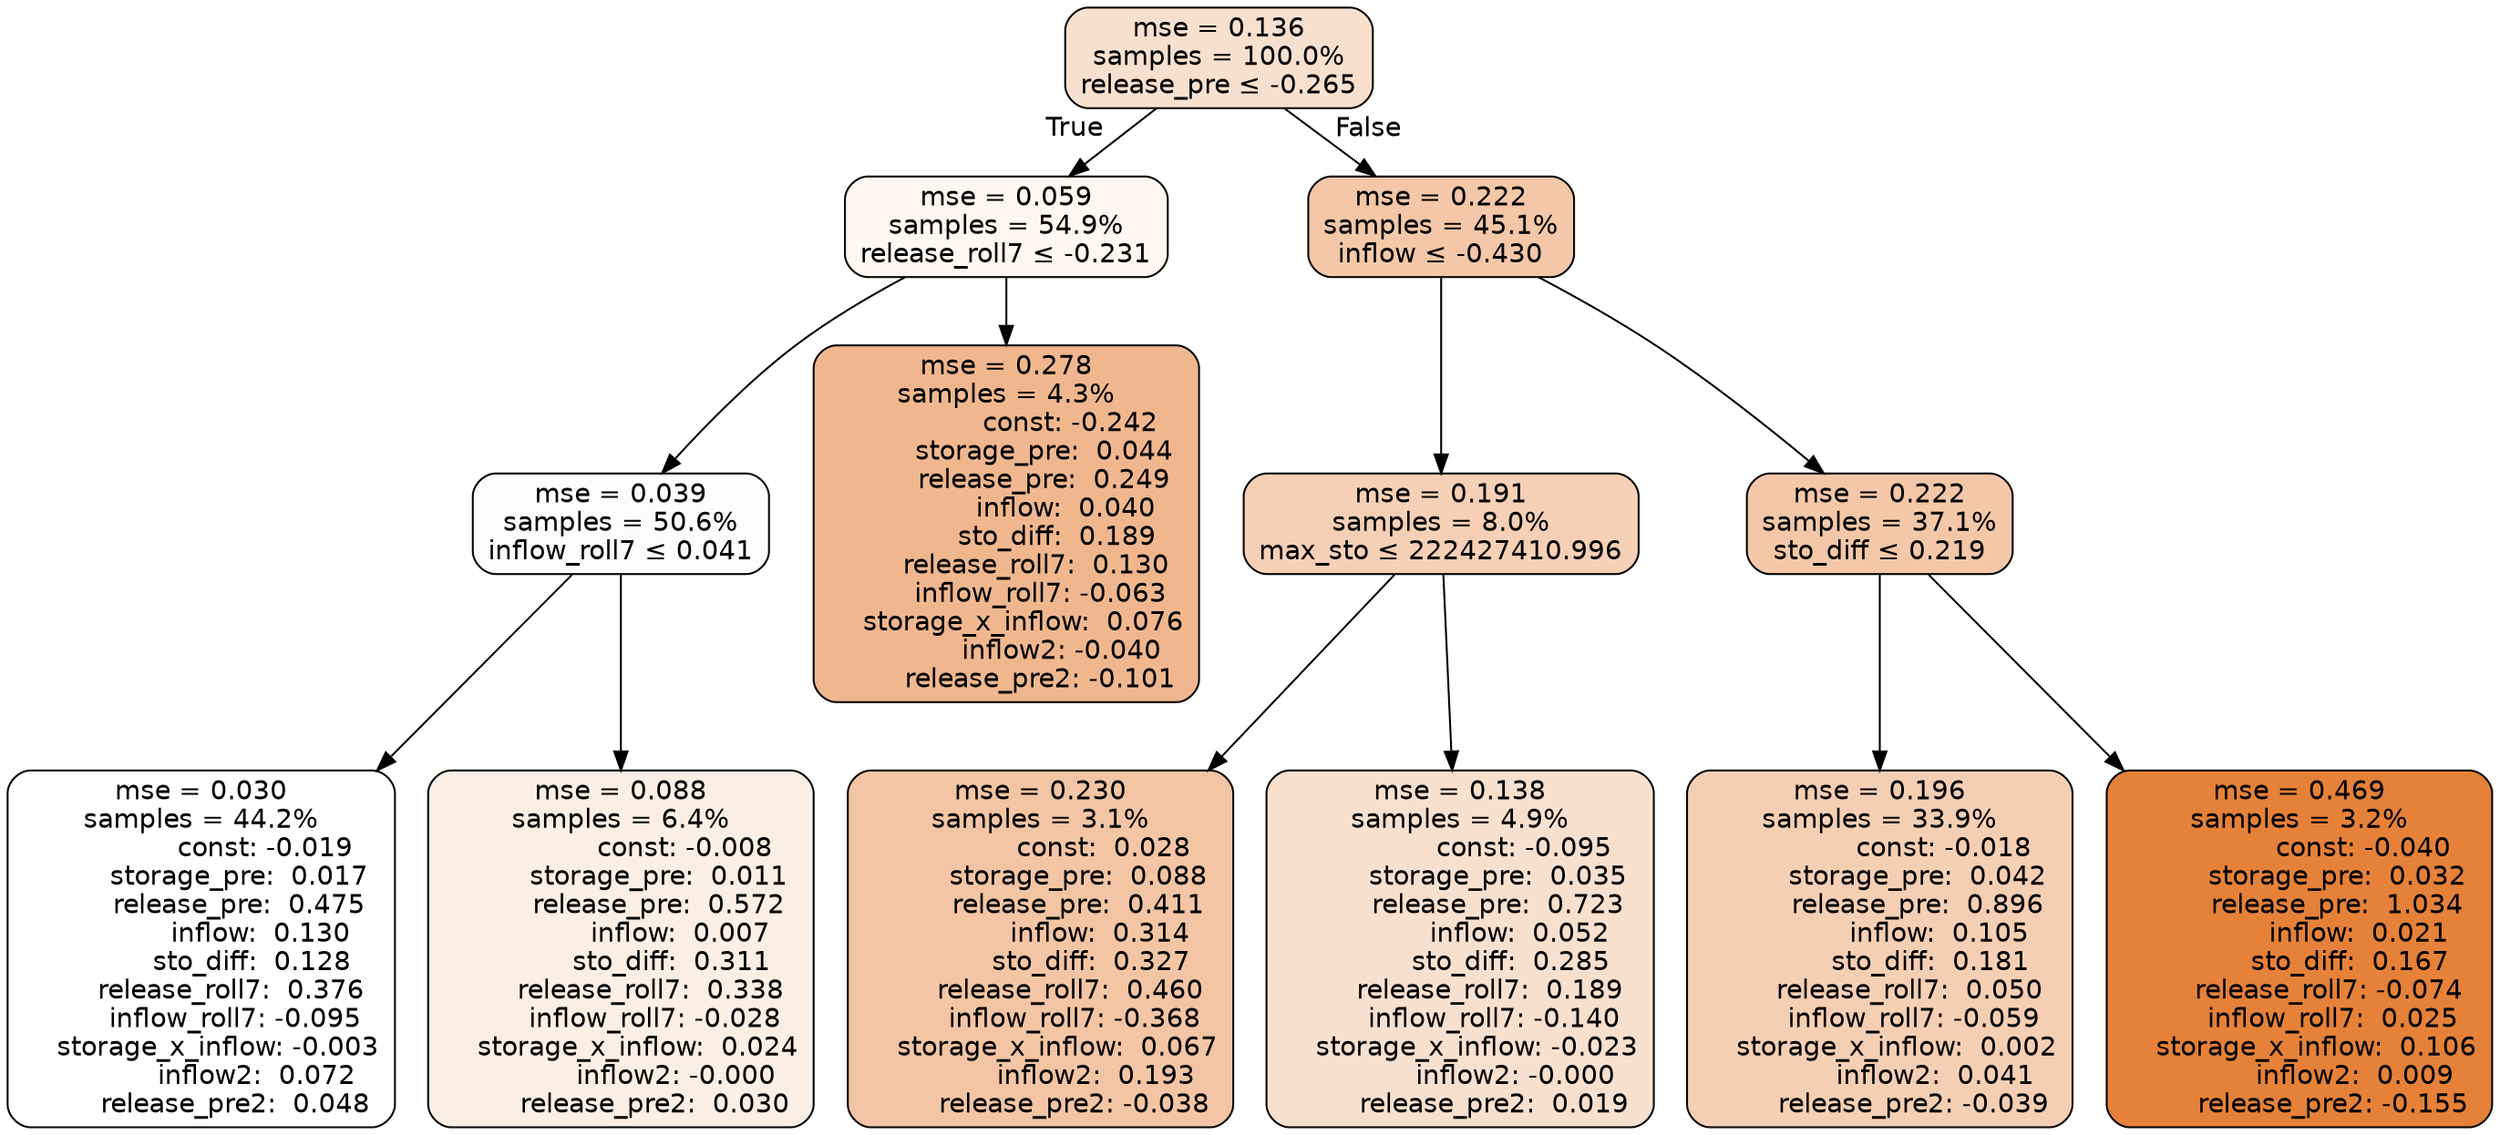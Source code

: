 digraph tree {
bgcolor="transparent"
node [shape=rectangle, style="filled, rounded", color="black", fontname=helvetica] ;
edge [fontname=helvetica] ;
	"0" [label="mse = 0.136
samples = 100.0%
release_pre &le; -0.265", fillcolor="#f8e0cf"]
	"1" [label="mse = 0.059
samples = 54.9%
release_roll7 &le; -0.231", fillcolor="#fdf6f2"]
	"2" [label="mse = 0.039
samples = 50.6%
inflow_roll7 &le; 0.041", fillcolor="#fefcfb"]
	"3" [label="mse = 0.030
samples = 44.2%
               const: -0.019
         storage_pre:  0.017
         release_pre:  0.475
              inflow:  0.130
            sto_diff:  0.128
       release_roll7:  0.376
        inflow_roll7: -0.095
    storage_x_inflow: -0.003
             inflow2:  0.072
        release_pre2:  0.048", fillcolor="#ffffff"]
	"4" [label="mse = 0.088
samples = 6.4%
               const: -0.008
         storage_pre:  0.011
         release_pre:  0.572
              inflow:  0.007
            sto_diff:  0.311
       release_roll7:  0.338
        inflow_roll7: -0.028
    storage_x_inflow:  0.024
             inflow2: -0.000
        release_pre2:  0.030", fillcolor="#fbeee4"]
	"5" [label="mse = 0.278
samples = 4.3%
               const: -0.242
         storage_pre:  0.044
         release_pre:  0.249
              inflow:  0.040
            sto_diff:  0.189
       release_roll7:  0.130
        inflow_roll7: -0.063
    storage_x_inflow:  0.076
             inflow2: -0.040
        release_pre2: -0.101", fillcolor="#f0b78f"]
	"6" [label="mse = 0.222
samples = 45.1%
inflow &le; -0.430", fillcolor="#f3c7a8"]
	"7" [label="mse = 0.191
samples = 8.0%
max_sto &le; 222427410.996", fillcolor="#f5d0b6"]
	"8" [label="mse = 0.230
samples = 3.1%
               const:  0.028
         storage_pre:  0.088
         release_pre:  0.411
              inflow:  0.314
            sto_diff:  0.327
       release_roll7:  0.460
        inflow_roll7: -0.368
    storage_x_inflow:  0.067
             inflow2:  0.193
        release_pre2: -0.038", fillcolor="#f3c5a4"]
	"9" [label="mse = 0.138
samples = 4.9%
               const: -0.095
         storage_pre:  0.035
         release_pre:  0.723
              inflow:  0.052
            sto_diff:  0.285
       release_roll7:  0.189
        inflow_roll7: -0.140
    storage_x_inflow: -0.023
             inflow2: -0.000
        release_pre2:  0.019", fillcolor="#f8e0ce"]
	"10" [label="mse = 0.222
samples = 37.1%
sto_diff &le; 0.219", fillcolor="#f3c7a8"]
	"11" [label="mse = 0.196
samples = 33.9%
               const: -0.018
         storage_pre:  0.042
         release_pre:  0.896
              inflow:  0.105
            sto_diff:  0.181
       release_roll7:  0.050
        inflow_roll7: -0.059
    storage_x_inflow:  0.002
             inflow2:  0.041
        release_pre2: -0.039", fillcolor="#f5cfb4"]
	"12" [label="mse = 0.469
samples = 3.2%
               const: -0.040
         storage_pre:  0.032
         release_pre:  1.034
              inflow:  0.021
            sto_diff:  0.167
       release_roll7: -0.074
        inflow_roll7:  0.025
    storage_x_inflow:  0.106
             inflow2:  0.009
        release_pre2: -0.155", fillcolor="#e58139"]

	"0" -> "1" [labeldistance=2.5, labelangle=45, headlabel="True"]
	"1" -> "2"
	"2" -> "3"
	"2" -> "4"
	"1" -> "5"
	"0" -> "6" [labeldistance=2.5, labelangle=-45, headlabel="False"]
	"6" -> "7"
	"7" -> "8"
	"7" -> "9"
	"6" -> "10"
	"10" -> "11"
	"10" -> "12"
}

